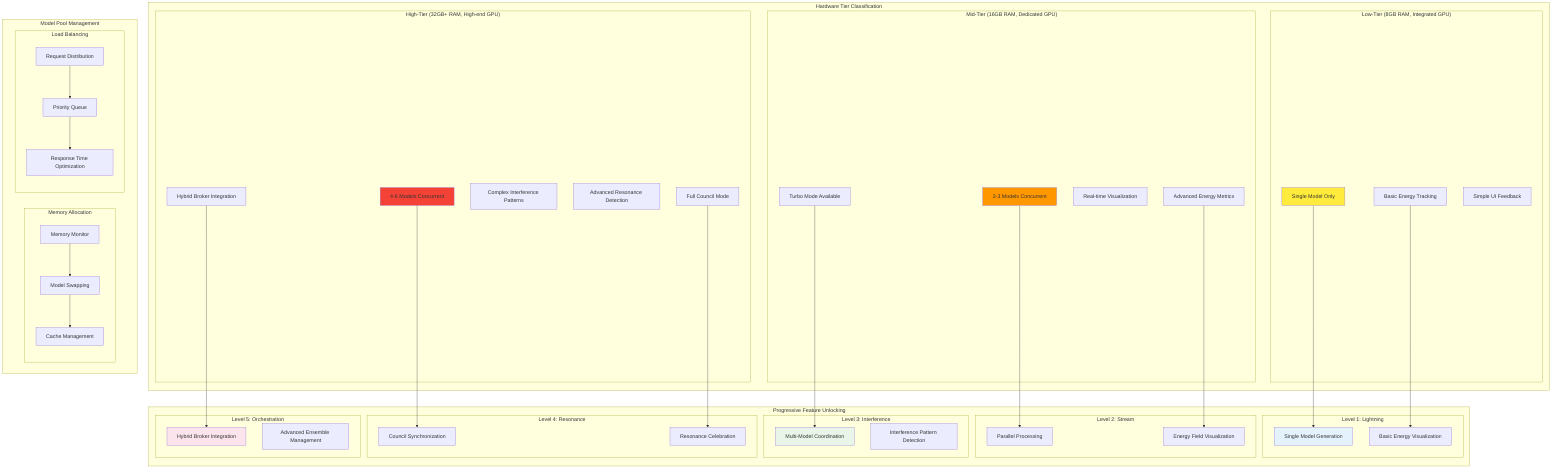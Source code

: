 graph TB
    subgraph "Hardware Tier Classification"
        subgraph "Low-Tier (8GB RAM, Integrated GPU)"
            L1[Single Model Only]
            L2[Basic Energy Tracking]
            L3[Simple UI Feedback]
        end
        
        subgraph "Mid-Tier (16GB RAM, Dedicated GPU)"
            M1[2-3 Models Concurrent]
            M2[Advanced Energy Metrics]
            M3[Real-time Visualization]
            M4[Turbo Mode Available]
        end
        
        subgraph "High-Tier (32GB+ RAM, High-end GPU)"
            H1[4-6 Models Concurrent]
            H2[Full Council Mode]
            H3[Complex Interference Patterns]
            H4[Advanced Resonance Detection]
            H5[Hybrid Broker Integration]
        end
    end
    
    subgraph "Model Pool Management"
        subgraph "Memory Allocation"
            MA[Memory Monitor]
            MS[Model Swapping]
            MC[Cache Management]
        end
        
        subgraph "Load Balancing"
            LB[Request Distribution]
            PQ[Priority Queue]
            RT[Response Time Optimization]
        end
    end
    
    subgraph "Progressive Feature Unlocking"
        subgraph "Level 1: Lightning"
            F1[Single Model Generation]
            F2[Basic Energy Visualization]
        end
        
        subgraph "Level 2: Stream"
            F3[Parallel Processing]
            F4[Energy Field Visualization]
        end
        
        subgraph "Level 3: Interference"
            F5[Multi-Model Coordination]
            F6[Interference Pattern Detection]
        end
        
        subgraph "Level 4: Resonance"
            F7[Council Synchronization]
            F8[Resonance Celebration]
        end
        
        subgraph "Level 5: Orchestration"
            F9[Hybrid Broker Integration]
            F10[Advanced Ensemble Management]
        end
    end
    
    %% Tier Connections
    L1 --> F1
    L2 --> F2
    
    M1 --> F3
    M2 --> F4
    M4 --> F5
    
    H1 --> F7
    H2 --> F8
    H5 --> F9
    
    %% Management Connections
    MA --> MS
    MS --> MC
    LB --> PQ
    PQ --> RT
    
    %% Styling
    style L1 fill:#ffeb3b
    style M1 fill:#ff9800
    style H1 fill:#f44336
    style F1 fill:#e3f2fd
    style F5 fill:#e8f5e8
    style F9 fill:#fce4ec